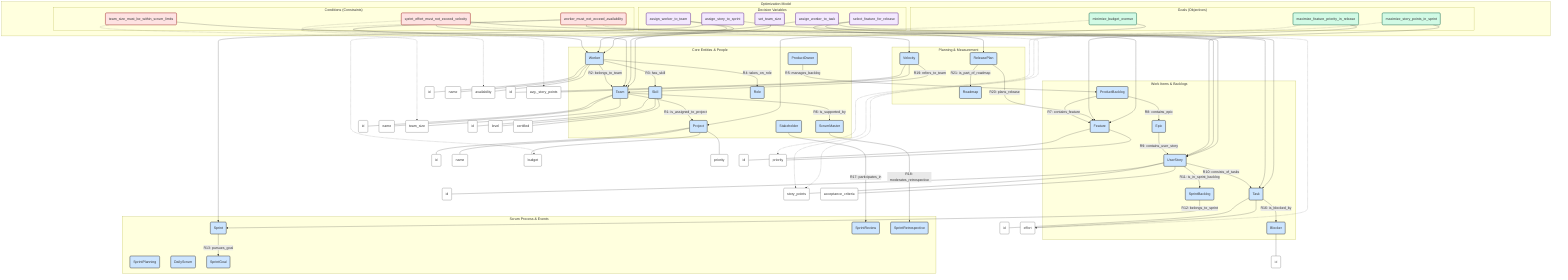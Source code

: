 graph TD

    %% == Subgraphs for Organization ==
    subgraph "Core Entities & People"
        E0(Project); E1(Team); E2(Worker); E4(Skill); E5(Role); E21(Stakeholder);
        E6(ProductOwner); E7(ScrumMaster);
    end

    subgraph "Work Items & Backlogs"
        E3(Feature); E8(ProductBacklog); E14(SprintBacklog); E16(Epic); E17(UserStory); E18(Task); E20(Blocker);
    end

    subgraph "Scrum Process & Events"
        E9(Sprint); E10(SprintPlanning); E11(DailyScrum); E12(SprintReview); E13(SprintRetrospective); E15(SprintGoal);
    end

    subgraph "Planning & Measurement"
        E22(Velocity); E23(ReleasePlan); E24(Roadmap);
    end

    subgraph "Optimization Model"
        direction LR
        subgraph "Goals (Objectives)"
            G0(maximize_story_points_in_sprint); G2(maximize_feature_priority_in_release); G3(minimize_budget_overrun);
        end
        subgraph "Conditions (Constraints)"
            C0(sprint_effort_must_not_exceed_velocity); C1(team_size_must_be_within_scrum_limits); C2(worker_must_not_exceed_availability);
        end
        subgraph "Decision Variables"
            DV0(assign_story_to_sprint); DV1(assign_worker_to_task); DV2(select_feature_for_release); DV3(assign_worker_to_team); DV4(set_team_size);
        end
    end

    %% == Attributes Definition (as nodes) ==
    %% Project Attributes
    E0_attr_id(id); E0_attr_name(name); E0_attr_budget(budget); E0_attr_priority(priority);
    %% Team Attributes
    E1_attr_id(id); E1_attr_name(name); E1_attr_size(team_size);
    %% Worker Attributes
    E2_attr_id(id); E2_attr_name(name); E2_attr_avail(availability);
    %% Feature Attributes
    E3_attr_id(id); E3_attr_priority(priority);
    %% Skill Attributes
    E4_attr_id(id); E4_attr_level(level); E4_attr_certified(certified);
    %% UserStory Attributes
    E17_attr_id(id); E17_attr_sp(story_points); E17_attr_ac(acceptance_criteria);
    %% Task Attributes
    E18_attr_id(id); E18_attr_effort(effort);
    %% Blocker Attributes
    E20_attr_id(id);
    %% Velocity Attributes
    E22_attr_id(id); E22_attr_avg(avg._story_points);

    %% == Entity to Attribute Connections ==
    E0 --- E0_attr_id; E0 --- E0_attr_name; E0 --- E0_attr_budget; E0 --- E0_attr_priority;
    E1 --- E1_attr_id; E1 --- E1_attr_name; E1 --- E1_attr_size;
    E2 --- E2_attr_id; E2 --- E2_attr_name; E2 --- E2_attr_avail;
    E3 --- E3_attr_id; E3 --- E3_attr_priority;
    E4 --- E4_attr_id; E4 --- E4_attr_level; E4 --- E4_attr_certified;
    E17 --- E17_attr_id; E17 --- E17_attr_sp; E17 --- E17_attr_ac;
    E18 --- E18_attr_id; E18 --- E18_attr_effort;
    E20 --- E20_attr_id;
    E22 --- E22_attr_id; E22 --- E22_attr_avg;

    %% == Relations (as labeled links) ==
    E1 -- "R1: is_assigned_to_project" --> E0;
    E2 -- "R2: belongs_to_team" --> E1;
    E2 -- "R3: has_skill" --> E4;
    E2 -- "R4: takes_on_role" --> E5;
    E6 -- "R5: manages_backlog" --> E8;
    E1 -- "R6: is_supported_by" --> E7;
    E8 -- "R7: contains_feature" --> E3;
    E8 -- "R8: contains_epic" --> E16;
    E16 -- "R9: contains_user_story" --> E17;
    E17 -- "R10: consists_of_tasks" --> E18;
    E17 -- "R11: is_in_sprint_backlog" --> E14;
    E14 -- "R12: belongs_to_sprint" --> E9;
    E9 -- "R13: pursues_goal" --> E15;
    E18 -- "R16: is_blocked_by" --> E20;
    E21 -- "R17: participates_in" --> E12;
    E7 -- "R18: moderates_retrospective" --> E13;
    E22 -- "R19: refers_to_team" --> E1;
    E23 -- "R20: plans_release" --> E3;
    E23 -- "R21: is_part_of_roadmap" --> E24;

    %% == Optimization Model Connections ==
    %% Goals to Entities/Attributes
    G0 --> E17; G0 -.-> E17_attr_sp;
    G2 --> E3; G2 -.-> E3_attr_priority;
    G3 --> E0; G3 -.-> E0_attr_budget;

    %% Conditions to Entities/Attributes
    C0 --> E17; C0 --> E22; C0 -.-> E17_attr_sp; C0 -.-> E22_attr_avg;
    C1 --> E1; C1 -.-> E1_attr_size;
    C2 --> E2; C2 --> E18; C2 -.-> E2_attr_avail; C2 -.-> E18_attr_effort;

    %% Decision Variables to Entities
    DV0 --> E17; DV0 --> E9;
    DV1 --> E2; DV1 --> E18;
    DV2 --> E3; DV2 --> E23;
    DV3 --> E2; DV3 --> E1;
    DV4 --> E1;

    %% == Style Definitions ==
    classDef entity fill:#cce5ff,stroke:#333,stroke-width:2px;
    classDef attribute fill:#ffffff,stroke:#333,stroke-width:1px;
    classDef goal fill:#d1fae5,stroke:#065f46,stroke-width:2px;
    classDef condition fill:#fee2e2,stroke:#991b1b,stroke-width:2px;
    classDef dv fill:#f3e8ff,stroke:#581c87,stroke-width:2px;

    %% == Class Assignments ==
    %% Entities
    class E0,E1,E2,E3,E4,E5,E6,E7,E8,E9,E10,E11,E12,E13,E14,E15,E16,E17,E18,E20,E21,E22,E23,E24 entity;
    %% Attributes
    class E0_attr_id,E0_attr_name,E0_attr_budget,E0_attr_priority,E1_attr_id,E1_attr_name,E1_attr_size,E2_attr_id,E2_attr_name,E2_attr_avail,E3_attr_id,E3_attr_priority,E4_attr_id,E4_attr_level,E4_attr_certified,E17_attr_id,E17_attr_sp,E17_attr_ac,E18_attr_id,E18_attr_effort,E20_attr_id,E22_attr_id,E22_attr_avg attribute;
    %% Goals
    class G0,G2,G3 goal;
    %% Conditions
    class C0,C1,C2 condition;
    %% Decision Variables
    class DV0,DV1,DV2,DV3,DV4 dv;